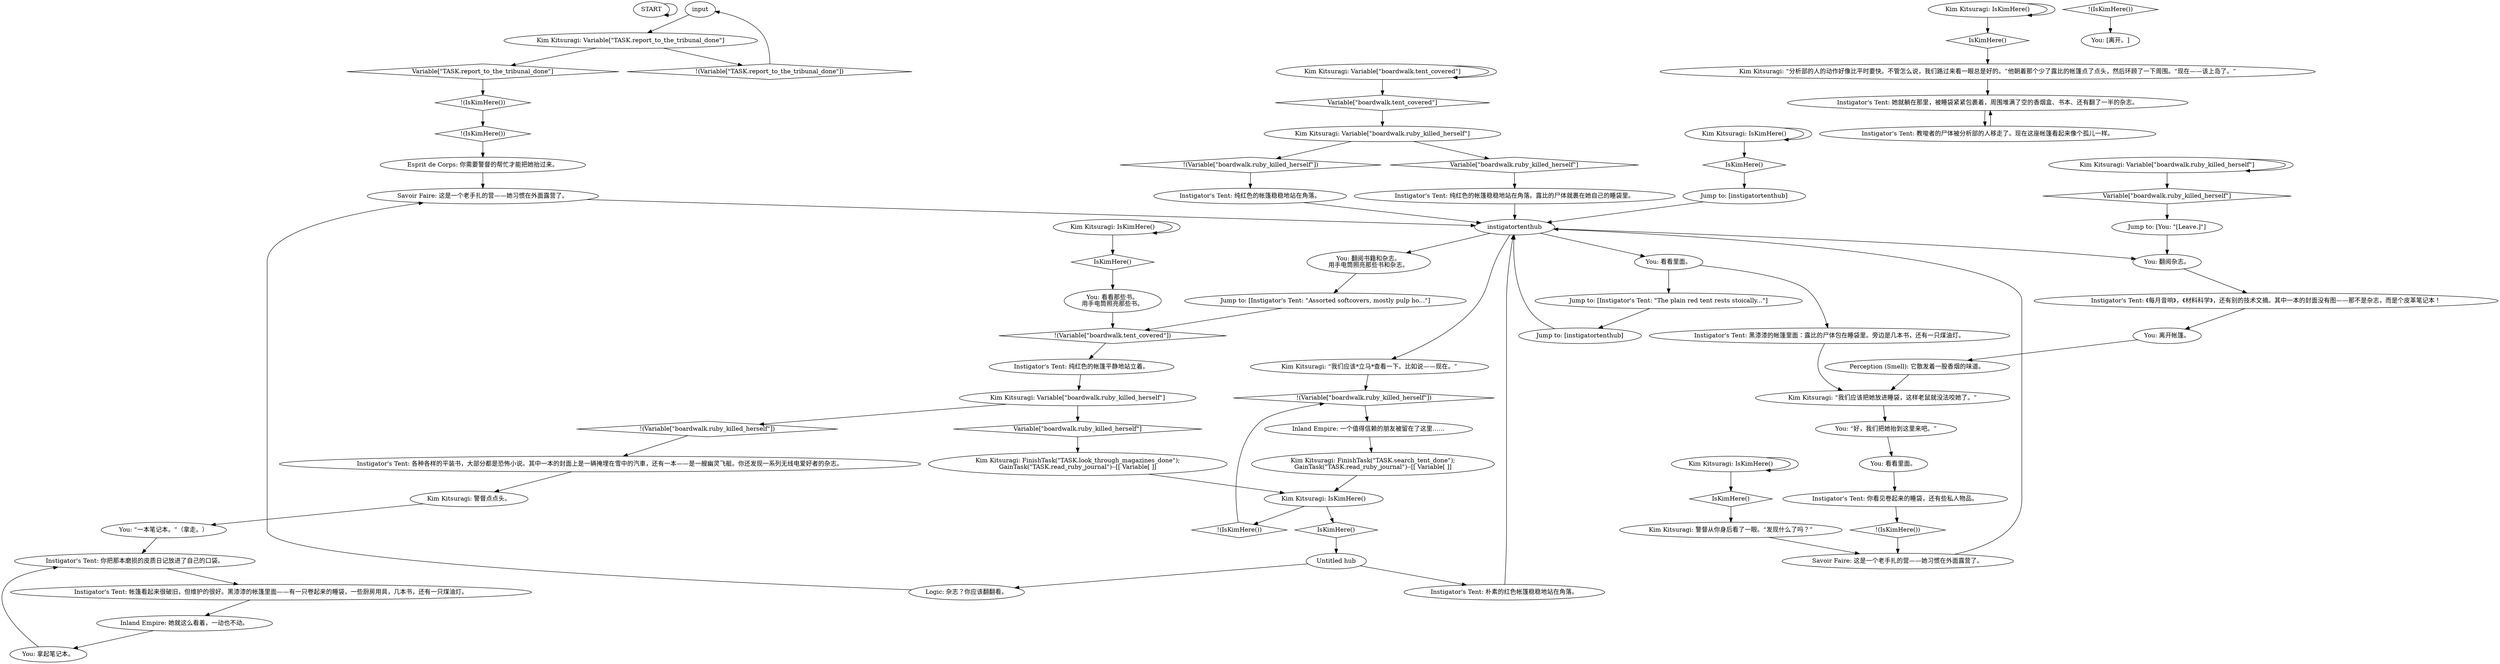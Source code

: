 # LAIR / INSTIGATORS TENT
# 1. Find Ruby's journal here.
#2. Use to stow away Ruby's body if she killed herself.
# ==================================================
digraph G {
	  0 [label="START"];
	  1 [label="input"];
	  2 [label="Kim Kitsuragi: Variable[\"boardwalk.tent_covered\"]"];
	  3 [label="Variable[\"boardwalk.tent_covered\"]", shape=diamond];
	  4 [label="!(Variable[\"boardwalk.tent_covered\"])", shape=diamond];
	  5 [label="Instigator's Tent: 各种各样的平装书，大部分都是恐怖小说。其中一本的封面上是一辆掩埋在雪中的汽車，还有一本——是一艘幽灵飞艇。你还发现一系列无线电爱好者的杂志。"];
	  6 [label="Savoir Faire: 这是一个老手扎的营——她习惯在外面露营了。"];
	  7 [label="Jump to: [instigatortenthub]"];
	  8 [label="You: “一本笔记本。”（拿走。）"];
	  9 [label="Instigator's Tent: 她就躺在那里，被睡袋紧紧包裹着，周围堆满了空的香烟盒、书本、还有翻了一半的杂志。"];
	  10 [label="Jump to: [You: \"[Leave.]\"]"];
	  11 [label="Inland Empire: 她就这么看着，一动也不动。"];
	  12 [label="Perception (Smell): 它散发着一股香烟的味道。"];
	  13 [label="Jump to: [Instigator's Tent: \"The plain red tent rests stoically...\"]"];
	  14 [label="Instigator's Tent: 帐篷看起来很破旧，但维护的很好。黑漆漆的帐篷里面——有一只卷起来的睡袋，一些厨房用具，几本书，还有一只煤油灯。"];
	  15 [label="Kim Kitsuragi: Variable[\"boardwalk.ruby_killed_herself\"]"];
	  16 [label="Variable[\"boardwalk.ruby_killed_herself\"]", shape=diamond];
	  17 [label="!(Variable[\"boardwalk.ruby_killed_herself\"])", shape=diamond];
	  18 [label="Jump to: [instigatortenthub]"];
	  19 [label="Instigator's Tent: 朴素的红色帐篷稳稳地站在角落。"];
	  20 [label="You: 看看那些书。\n用手电筒照亮那些书。"];
	  21 [label="Kim Kitsuragi: “我们应该把她放进睡袋，这样老鼠就没法咬她了。”"];
	  22 [label="Untitled hub"];
	  23 [label="Kim Kitsuragi: “我们应该*立马*查看一下。比如说——现在。”"];
	  24 [label="You: 看看里面。"];
	  25 [label="Kim Kitsuragi: 警督点点头。"];
	  26 [label="Kim Kitsuragi: IsKimHere()"];
	  27 [label="IsKimHere()", shape=diamond];
	  28 [label="!(IsKimHere())", shape=diamond];
	  29 [label="Kim Kitsuragi: IsKimHere()"];
	  30 [label="IsKimHere()", shape=diamond];
	  31 [label="!(IsKimHere())", shape=diamond];
	  32 [label="You: 拿起笔记本。"];
	  33 [label="Kim Kitsuragi: FinishTask(\"TASK.look_through_magazines_done\");
GainTask(\"TASK.read_ruby_journal\")--[[ Variable[ ]]"];
	  34 [label="Savoir Faire: 这是一个老手扎的营——她习惯在外面露营了。"];
	  35 [label="You: 翻阅杂志。"];
	  36 [label="You: [离开。]"];
	  37 [label="Instigator's Tent: 教唆者的尸体被分析部的人移走了。现在这座帐篷看起来像个孤儿一样。"];
	  38 [label="Logic: 杂志？你应该翻翻看。"];
	  39 [label="You: 离开帐篷。"];
	  40 [label="Kim Kitsuragi: IsKimHere()"];
	  41 [label="IsKimHere()", shape=diamond];
	  42 [label="!(IsKimHere())", shape=diamond];
	  43 [label="Kim Kitsuragi: IsKimHere()"];
	  44 [label="IsKimHere()", shape=diamond];
	  45 [label="!(IsKimHere())", shape=diamond];
	  46 [label="Kim Kitsuragi: Variable[\"boardwalk.ruby_killed_herself\"]"];
	  47 [label="Variable[\"boardwalk.ruby_killed_herself\"]", shape=diamond];
	  48 [label="!(Variable[\"boardwalk.ruby_killed_herself\"])", shape=diamond];
	  49 [label="Instigator's Tent: 你把那本磨损的皮质日记放进了自己的口袋。"];
	  50 [label="Kim Kitsuragi: IsKimHere()"];
	  51 [label="IsKimHere()", shape=diamond];
	  52 [label="!(IsKimHere())", shape=diamond];
	  53 [label="Instigator's Tent: 《每月音响》，《材料科学》，还有别的技术文摘。其中一本的封面没有图——那不是杂志，而是个皮革笔记本！"];
	  54 [label="You: 看看里面。"];
	  55 [label="Kim Kitsuragi: Variable[\"TASK.report_to_the_tribunal_done\"]"];
	  56 [label="Variable[\"TASK.report_to_the_tribunal_done\"]", shape=diamond];
	  57 [label="!(Variable[\"TASK.report_to_the_tribunal_done\"])", shape=diamond];
	  58 [label="Kim Kitsuragi: 警督从你身后看了一眼。“发现什么了吗？”"];
	  59 [label="You: 翻阅书籍和杂志。\n用手电筒照亮那些书和杂志。"];
	  60 [label="Instigator's Tent: 你看见卷起来的睡袋，还有些私人物品。"];
	  61 [label="Instigator's Tent: 纯红色的帐篷稳稳地站在角落。露比的尸体就裹在她自己的睡袋里。"];
	  62 [label="You: “好，我们把她抬到这里来吧。”"];
	  63 [label="Inland Empire: 一个值得信赖的朋友被留在了这里……"];
	  64 [label="Kim Kitsuragi: “分析部的人的动作好像比平时要快。不管怎么说，我们路过来看一眼总是好的。”他朝着那个少了露比的帐篷点了点头，然后环顾了一下周围。“现在——该上岛了。”"];
	  65 [label="Jump to: [Instigator's Tent: \"Assorted softcovers, mostly pulp ho...\"]"];
	  66 [label="instigatortenthub"];
	  67 [label="Instigator's Tent: 黑漆漆的帐篷里面：露比的尸体包在睡袋里。旁边是几本书，还有一只煤油灯。"];
	  68 [label="Esprit de Corps: 你需要警督的帮忙才能把她抬过来。"];
	  69 [label="Kim Kitsuragi: FinishTask(\"TASK.search_tent_done\");
GainTask(\"TASK.read_ruby_journal\")--[[ Variable[ ]]"];
	  70 [label="Kim Kitsuragi: Variable[\"boardwalk.ruby_killed_herself\"]"];
	  71 [label="Variable[\"boardwalk.ruby_killed_herself\"]", shape=diamond];
	  72 [label="!(Variable[\"boardwalk.ruby_killed_herself\"])", shape=diamond];
	  73 [label="Instigator's Tent: 纯红色的帐篷稳稳地站在角落。"];
	  74 [label="Instigator's Tent: 纯红色的帐篷平静地站立着。"];
	  0 -> 0
	  1 -> 55
	  2 -> 2
	  2 -> 3
	  3 -> 70
	  4 -> 74
	  5 -> 25
	  6 -> 66
	  7 -> 66
	  8 -> 49
	  9 -> 37
	  10 -> 35
	  11 -> 32
	  12 -> 21
	  13 -> 18
	  14 -> 11
	  15 -> 16
	  15 -> 15
	  16 -> 10
	  17 -> 63
	  18 -> 66
	  19 -> 66
	  20 -> 4
	  21 -> 62
	  22 -> 19
	  22 -> 38
	  23 -> 17
	  24 -> 60
	  25 -> 8
	  26 -> 26
	  26 -> 27
	  27 -> 58
	  28 -> 34
	  29 -> 29
	  29 -> 30
	  30 -> 20
	  31 -> 68
	  32 -> 49
	  33 -> 50
	  34 -> 66
	  35 -> 53
	  37 -> 9
	  38 -> 6
	  39 -> 12
	  40 -> 40
	  40 -> 41
	  41 -> 7
	  42 -> 31
	  43 -> 43
	  43 -> 44
	  44 -> 64
	  45 -> 36
	  46 -> 48
	  46 -> 47
	  47 -> 33
	  48 -> 5
	  49 -> 14
	  50 -> 51
	  50 -> 52
	  51 -> 22
	  52 -> 17
	  53 -> 39
	  54 -> 67
	  54 -> 13
	  55 -> 56
	  55 -> 57
	  56 -> 42
	  57 -> 1
	  58 -> 34
	  59 -> 65
	  60 -> 28
	  61 -> 66
	  62 -> 24
	  63 -> 69
	  64 -> 9
	  65 -> 4
	  66 -> 35
	  66 -> 59
	  66 -> 54
	  66 -> 23
	  67 -> 21
	  68 -> 6
	  69 -> 50
	  70 -> 72
	  70 -> 71
	  71 -> 61
	  72 -> 73
	  73 -> 66
	  74 -> 46
}

